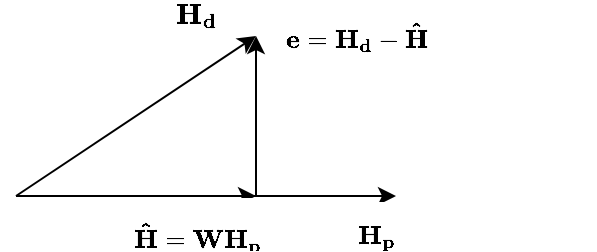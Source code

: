 <mxfile version="24.7.17">
  <diagram name="Page-1" id="KojVv524Zxwe0iF0lzby">
    <mxGraphModel dx="538" dy="323" grid="1" gridSize="10" guides="1" tooltips="1" connect="1" arrows="1" fold="1" page="1" pageScale="1" pageWidth="850" pageHeight="1100" background="#ffffff" math="1" shadow="0">
      <root>
        <mxCell id="0" />
        <mxCell id="1" parent="0" />
        <mxCell id="6ZxATebD0Pzjx945tc4c-1" value="&lt;span style=&quot;font-size: 12px; text-wrap: wrap; background-color: rgb(251, 251, 251);&quot;&gt;$$\mathbf{H_d}$$&lt;/span&gt;" style="endArrow=classic;html=1;rounded=0;" edge="1" parent="1">
          <mxGeometry x="0.731" y="25" width="50" height="50" relative="1" as="geometry">
            <mxPoint x="10" y="110" as="sourcePoint" />
            <mxPoint x="130" y="30" as="targetPoint" />
            <mxPoint as="offset" />
          </mxGeometry>
        </mxCell>
        <mxCell id="6ZxATebD0Pzjx945tc4c-2" value="$$\mathbf{\hat{H}} = \mathbf{W H_p}$$" style="endArrow=classic;html=1;rounded=0;" edge="1" parent="1">
          <mxGeometry x="0.5" y="-20" width="50" height="50" relative="1" as="geometry">
            <mxPoint x="10" y="110" as="sourcePoint" />
            <mxPoint x="130" y="110" as="targetPoint" />
            <mxPoint as="offset" />
          </mxGeometry>
        </mxCell>
        <mxCell id="6ZxATebD0Pzjx945tc4c-3" value="$$\mathbf{e} = \mathbf{H_d} - \mathbf{\hat{H}}$$" style="endArrow=classic;html=1;rounded=0;" edge="1" parent="1">
          <mxGeometry x="1" y="-50" width="50" height="50" relative="1" as="geometry">
            <mxPoint x="130" y="110" as="sourcePoint" />
            <mxPoint x="130" y="30" as="targetPoint" />
            <mxPoint as="offset" />
          </mxGeometry>
        </mxCell>
        <mxCell id="6ZxATebD0Pzjx945tc4c-4" value="$$\mathbf{H_p}$$" style="endArrow=classic;html=1;rounded=0;" edge="1" parent="1">
          <mxGeometry x="0.895" y="-20" width="50" height="50" relative="1" as="geometry">
            <mxPoint x="10" y="110" as="sourcePoint" />
            <mxPoint x="200" y="110" as="targetPoint" />
            <mxPoint as="offset" />
          </mxGeometry>
        </mxCell>
      </root>
    </mxGraphModel>
  </diagram>
</mxfile>
